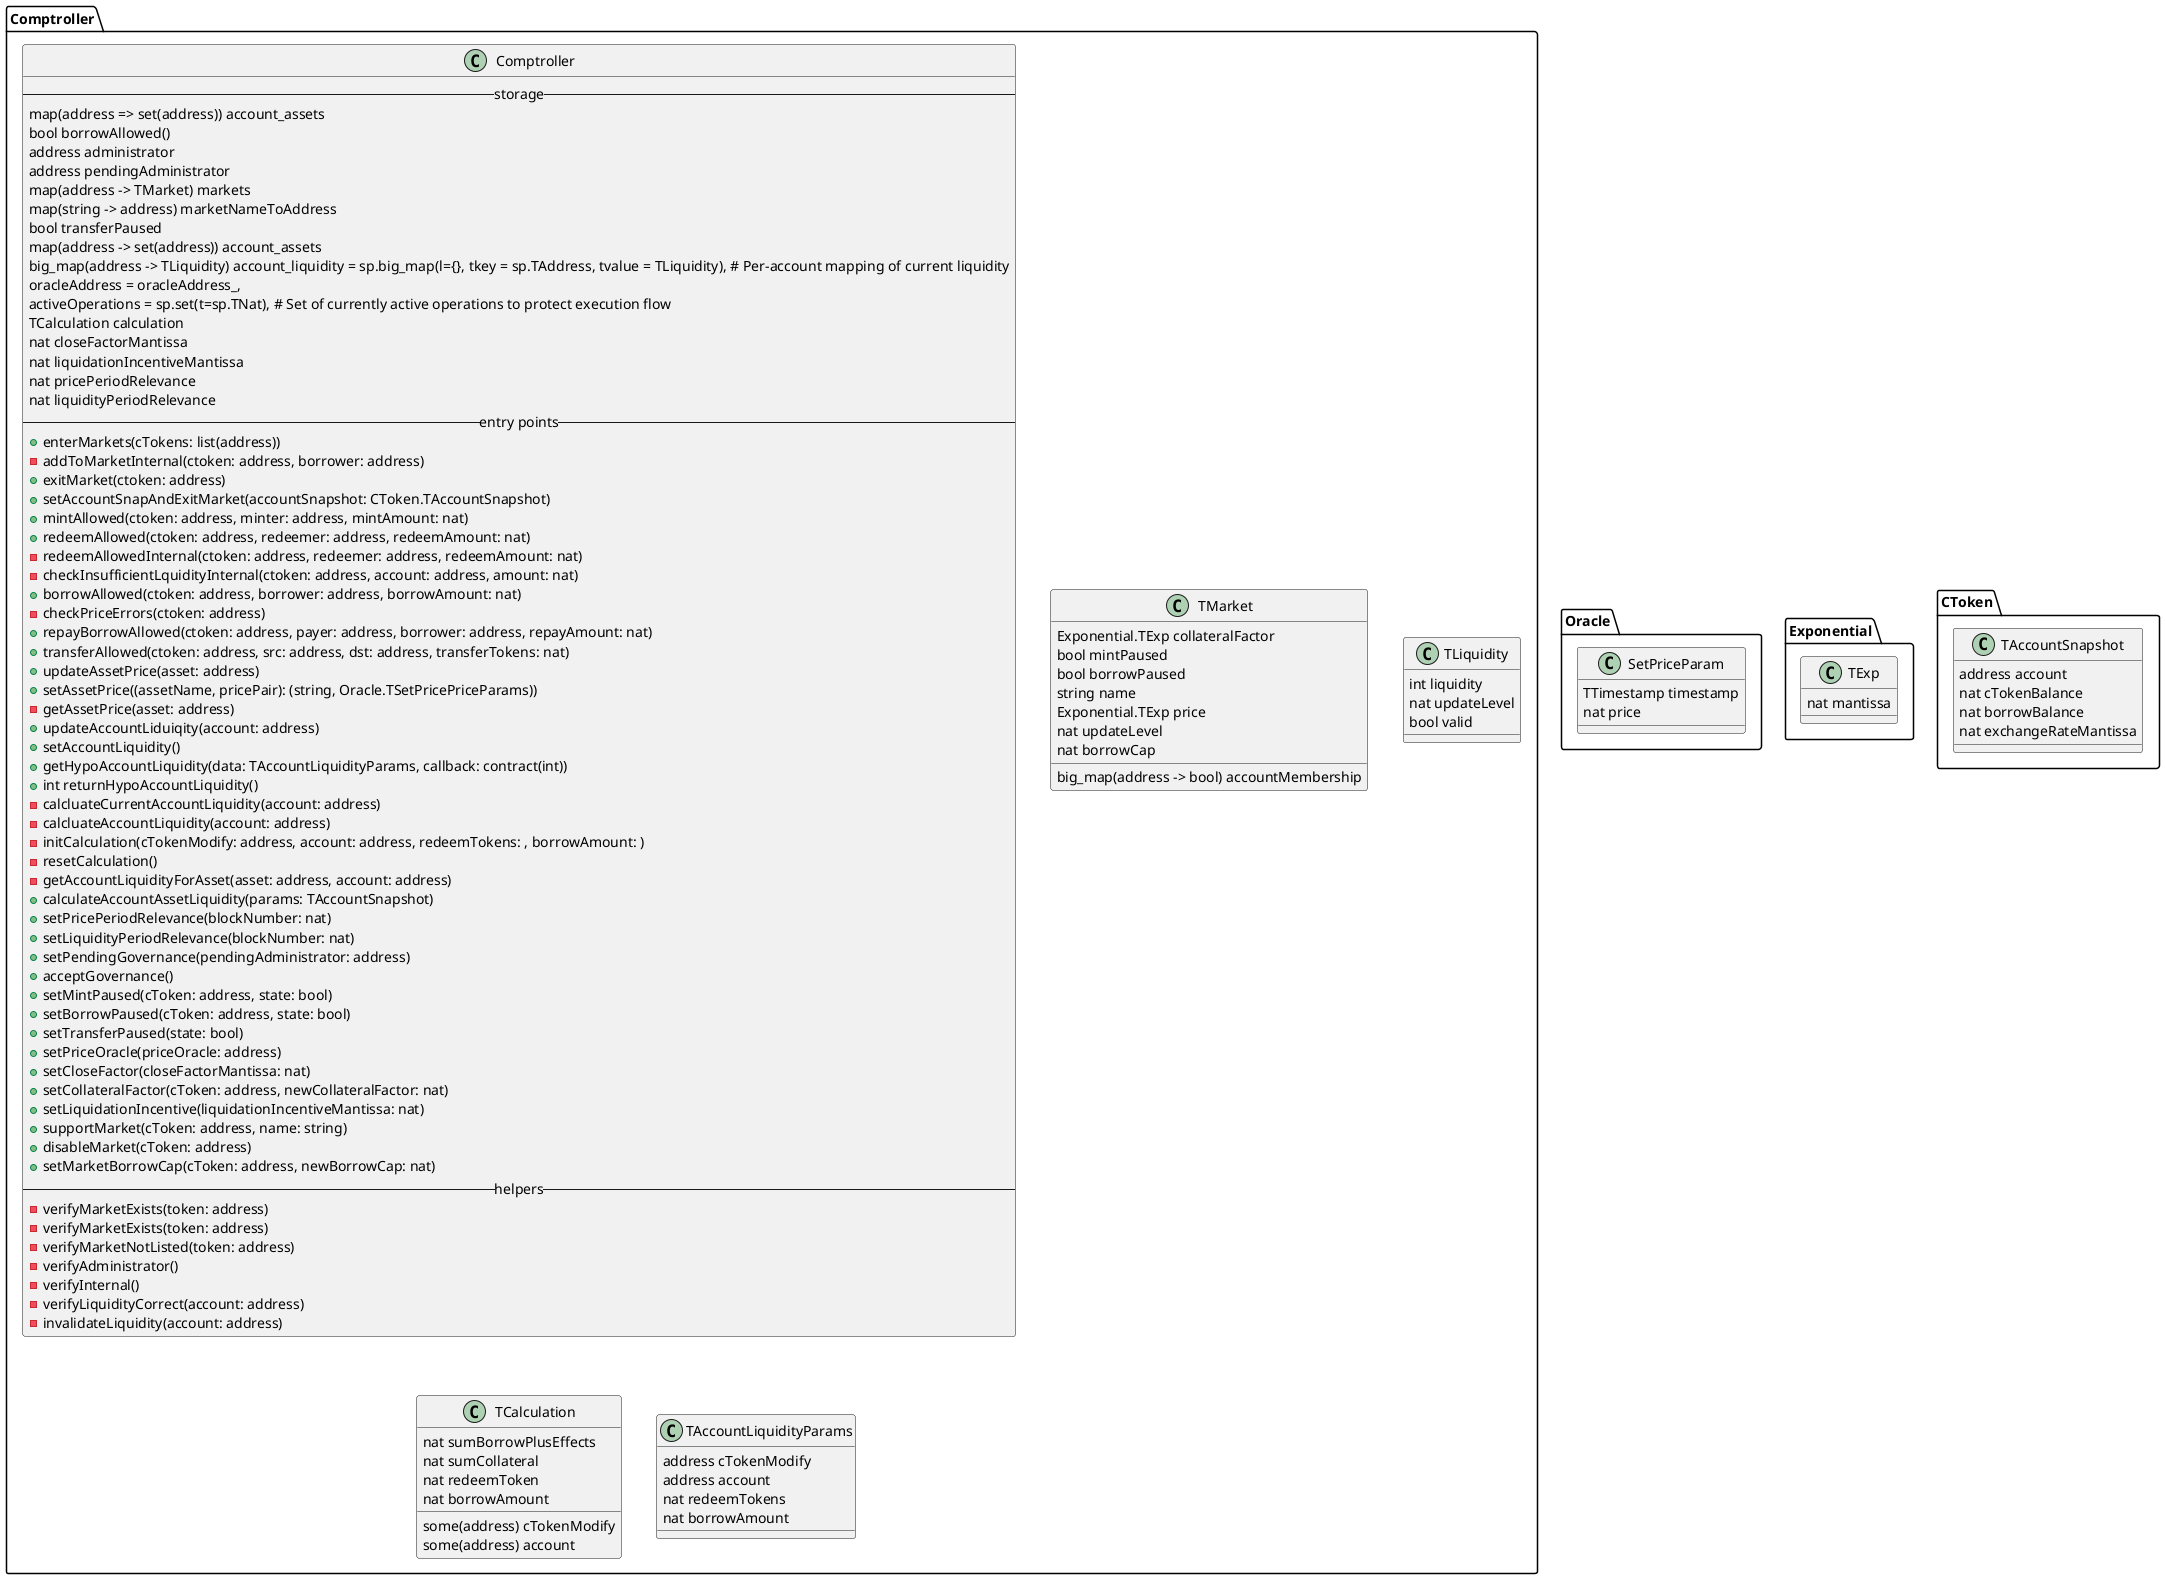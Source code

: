 @startuml comptroller
package Comptroller {
  class Comptroller {
    -- storage --
    map(address => set(address)) account_assets
    bool borrowAllowed()
    address administrator
    address pendingAdministrator
    map(address -> TMarket) markets
    map(string -> address) marketNameToAddress
    bool transferPaused
    map(address -> set(address)) account_assets
    big_map(address -> TLiquidity) account_liquidity = sp.big_map(l={}, tkey = sp.TAddress, tvalue = TLiquidity), # Per-account mapping of current liquidity
    oracleAddress = oracleAddress_,
    activeOperations = sp.set(t=sp.TNat), # Set of currently active operations to protect execution flow
    TCalculation calculation
    nat closeFactorMantissa
    nat liquidationIncentiveMantissa
    nat pricePeriodRelevance
    nat liquidityPeriodRelevance
    -- entry points --
    +enterMarkets(cTokens: list(address))
    -addToMarketInternal(ctoken: address, borrower: address)
    +exitMarket(ctoken: address)
    +setAccountSnapAndExitMarket(accountSnapshot: CToken.TAccountSnapshot)
    +mintAllowed(ctoken: address, minter: address, mintAmount: nat)
    +redeemAllowed(ctoken: address, redeemer: address, redeemAmount: nat)
    -redeemAllowedInternal(ctoken: address, redeemer: address, redeemAmount: nat)
    -checkInsufficientLquidityInternal(ctoken: address, account: address, amount: nat)
    +borrowAllowed(ctoken: address, borrower: address, borrowAmount: nat)
    -checkPriceErrors(ctoken: address)
    +repayBorrowAllowed(ctoken: address, payer: address, borrower: address, repayAmount: nat)
    +transferAllowed(ctoken: address, src: address, dst: address, transferTokens: nat)
    +updateAssetPrice(asset: address)
    +setAssetPrice((assetName, pricePair): (string, Oracle.TSetPricePriceParams))
    -getAssetPrice(asset: address)
    +updateAccountLiduiqity(account: address)
    +setAccountLiquidity()
    +getHypoAccountLiquidity(data: TAccountLiquidityParams, callback: contract(int))
    +int returnHypoAccountLiquidity()
    -calcluateCurrentAccountLiquidity(account: address)
    -calcluateAccountLiquidity(account: address)
    -initCalculation(cTokenModify: address, account: address, redeemTokens: , borrowAmount: )
    -resetCalculation()
    -getAccountLiquidityForAsset(asset: address, account: address)
    +calculateAccountAssetLiquidity(params: TAccountSnapshot)
    +setPricePeriodRelevance(blockNumber: nat)
    +setLiquidityPeriodRelevance(blockNumber: nat)
    +setPendingGovernance(pendingAdministrator: address)
    +acceptGovernance()
    +setMintPaused(cToken: address, state: bool)
    +setBorrowPaused(cToken: address, state: bool)
    +setTransferPaused(state: bool)
    +setPriceOracle(priceOracle: address)
    +setCloseFactor(closeFactorMantissa: nat)
    +setCollateralFactor(cToken: address, newCollateralFactor: nat)
    +setLiquidationIncentive(liquidationIncentiveMantissa: nat)
    +supportMarket(cToken: address, name: string)
    +disableMarket(cToken: address)
    +setMarketBorrowCap(cToken: address, newBorrowCap: nat)
    -- helpers --
    -verifyMarketExists(token: address)
    -verifyMarketExists(token: address)
    -verifyMarketNotListed(token: address)
    -verifyAdministrator()
    -verifyInternal()
    -verifyLiquidityCorrect(account: address)
    -invalidateLiquidity(account: address)
  }

  class TMarket {
    Exponential.TExp collateralFactor
    big_map(address -> bool) accountMembership
    bool mintPaused
    bool borrowPaused
    string name
    Exponential.TExp price
    nat updateLevel
    nat borrowCap
  }

  class TLiquidity {
    int liquidity
    nat updateLevel
    bool valid
  }

  class TCalculation {
    nat sumBorrowPlusEffects
    nat sumCollateral
    some(address) cTokenModify
    some(address) account
    nat redeemToken
    nat borrowAmount
  }

  class TAccountLiquidityParams {
    address cTokenModify
    address account
    nat redeemTokens
    nat borrowAmount
  }

}

package Oracle {
  class Oracle.SetPriceParam {
    TTimestamp timestamp
    nat price
  }
}

package Exponential {
  class Exponential.TExp {
    nat mantissa
  }
}

package CToken {
  class CToken.TAccountSnapshot {
    address account
    nat cTokenBalance
    nat borrowBalance
    nat exchangeRateMantissa
  }
}
@enduml
